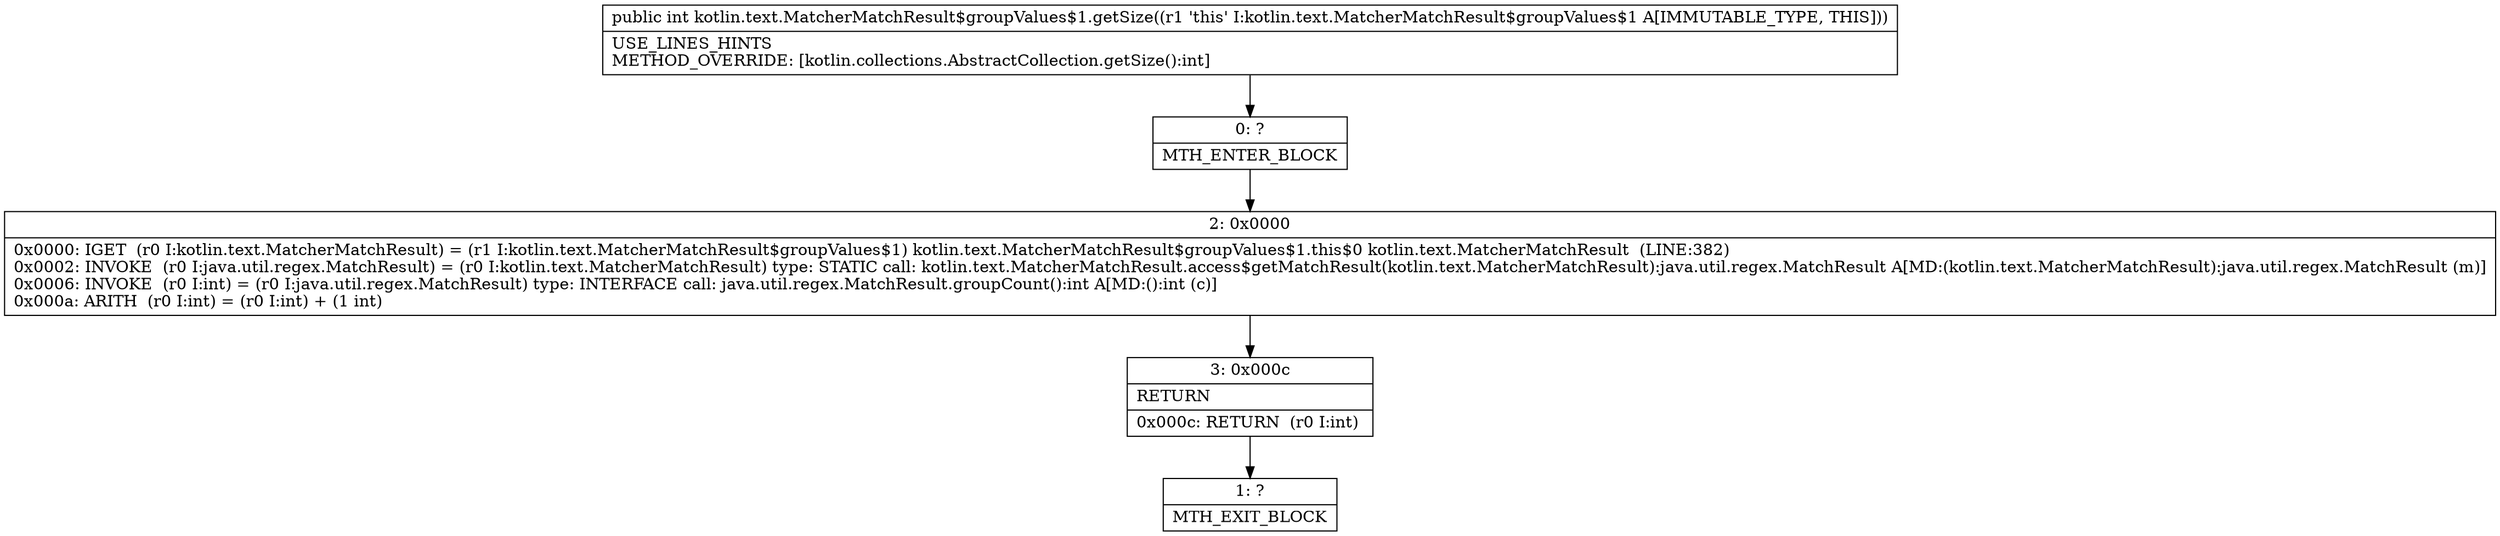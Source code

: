 digraph "CFG forkotlin.text.MatcherMatchResult$groupValues$1.getSize()I" {
Node_0 [shape=record,label="{0\:\ ?|MTH_ENTER_BLOCK\l}"];
Node_2 [shape=record,label="{2\:\ 0x0000|0x0000: IGET  (r0 I:kotlin.text.MatcherMatchResult) = (r1 I:kotlin.text.MatcherMatchResult$groupValues$1) kotlin.text.MatcherMatchResult$groupValues$1.this$0 kotlin.text.MatcherMatchResult  (LINE:382)\l0x0002: INVOKE  (r0 I:java.util.regex.MatchResult) = (r0 I:kotlin.text.MatcherMatchResult) type: STATIC call: kotlin.text.MatcherMatchResult.access$getMatchResult(kotlin.text.MatcherMatchResult):java.util.regex.MatchResult A[MD:(kotlin.text.MatcherMatchResult):java.util.regex.MatchResult (m)]\l0x0006: INVOKE  (r0 I:int) = (r0 I:java.util.regex.MatchResult) type: INTERFACE call: java.util.regex.MatchResult.groupCount():int A[MD:():int (c)]\l0x000a: ARITH  (r0 I:int) = (r0 I:int) + (1 int) \l}"];
Node_3 [shape=record,label="{3\:\ 0x000c|RETURN\l|0x000c: RETURN  (r0 I:int) \l}"];
Node_1 [shape=record,label="{1\:\ ?|MTH_EXIT_BLOCK\l}"];
MethodNode[shape=record,label="{public int kotlin.text.MatcherMatchResult$groupValues$1.getSize((r1 'this' I:kotlin.text.MatcherMatchResult$groupValues$1 A[IMMUTABLE_TYPE, THIS]))  | USE_LINES_HINTS\lMETHOD_OVERRIDE: [kotlin.collections.AbstractCollection.getSize():int]\l}"];
MethodNode -> Node_0;Node_0 -> Node_2;
Node_2 -> Node_3;
Node_3 -> Node_1;
}

